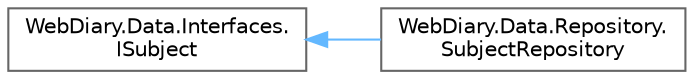 digraph "Graphical Class Hierarchy"
{
 // LATEX_PDF_SIZE
  bgcolor="transparent";
  edge [fontname=Helvetica,fontsize=10,labelfontname=Helvetica,labelfontsize=10];
  node [fontname=Helvetica,fontsize=10,shape=box,height=0.2,width=0.4];
  rankdir="LR";
  Node0 [id="Node000000",label="WebDiary.Data.Interfaces.\lISubject",height=0.2,width=0.4,color="grey40", fillcolor="white", style="filled",URL="$interface_web_diary_1_1_data_1_1_interfaces_1_1_i_subject.html",tooltip=" "];
  Node0 -> Node1 [id="edge63_Node000000_Node000001",dir="back",color="steelblue1",style="solid",tooltip=" "];
  Node1 [id="Node000001",label="WebDiary.Data.Repository.\lSubjectRepository",height=0.2,width=0.4,color="grey40", fillcolor="white", style="filled",URL="$class_web_diary_1_1_data_1_1_repository_1_1_subject_repository.html",tooltip=" "];
}
